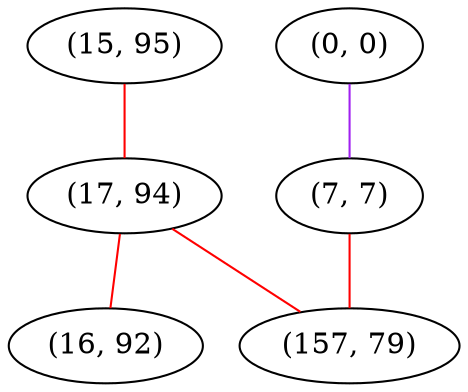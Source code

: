 graph "" {
"(15, 95)";
"(0, 0)";
"(17, 94)";
"(7, 7)";
"(16, 92)";
"(157, 79)";
"(15, 95)" -- "(17, 94)"  [color=red, key=0, weight=1];
"(0, 0)" -- "(7, 7)"  [color=purple, key=0, weight=4];
"(17, 94)" -- "(157, 79)"  [color=red, key=0, weight=1];
"(17, 94)" -- "(16, 92)"  [color=red, key=0, weight=1];
"(7, 7)" -- "(157, 79)"  [color=red, key=0, weight=1];
}
